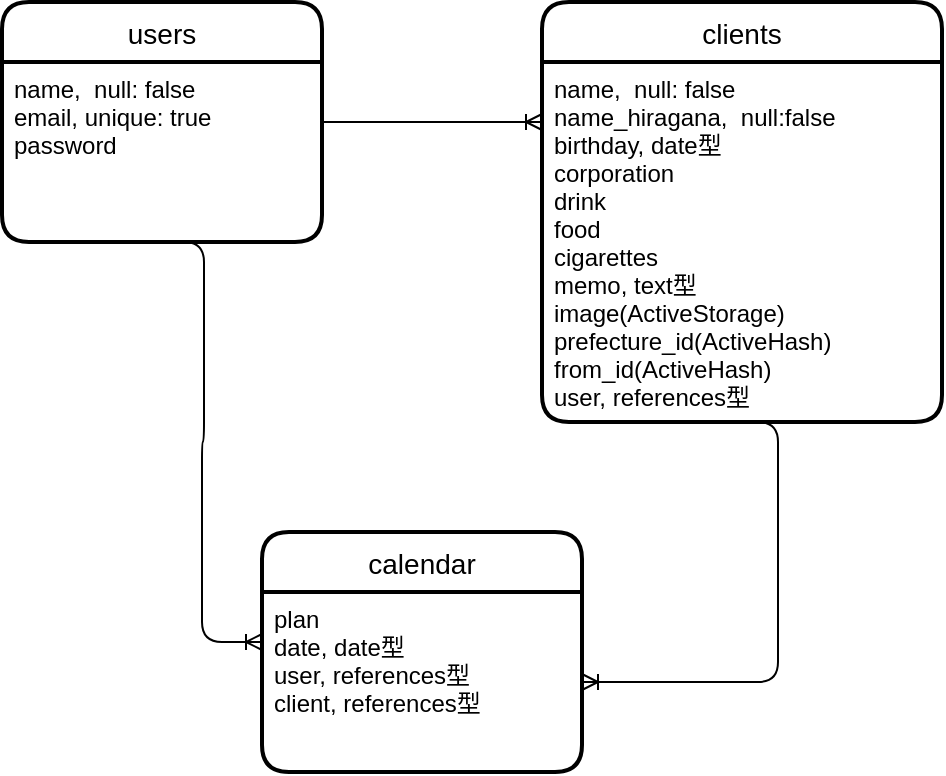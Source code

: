 <mxfile>
    <diagram id="J1IKQo-9nyGWrVdq3HvV" name="ページ1">
        <mxGraphModel dx="917" dy="680" grid="1" gridSize="10" guides="1" tooltips="1" connect="1" arrows="1" fold="1" page="1" pageScale="1" pageWidth="827" pageHeight="1169" math="0" shadow="0">
            <root>
                <mxCell id="0"/>
                <mxCell id="1" parent="0"/>
                <mxCell id="2" value="users" style="swimlane;childLayout=stackLayout;horizontal=1;startSize=30;horizontalStack=0;rounded=1;fontSize=14;fontStyle=0;strokeWidth=2;resizeParent=0;resizeLast=1;shadow=0;dashed=0;align=center;" parent="1" vertex="1">
                    <mxGeometry x="20" y="200" width="160" height="120" as="geometry"/>
                </mxCell>
                <mxCell id="3" value="name,  null: false&#10;email, unique: true&#10;password" style="align=left;strokeColor=none;fillColor=none;spacingLeft=4;fontSize=12;verticalAlign=top;resizable=0;rotatable=0;part=1;" parent="2" vertex="1">
                    <mxGeometry y="30" width="160" height="90" as="geometry"/>
                </mxCell>
                <mxCell id="4" value="clients" style="swimlane;childLayout=stackLayout;horizontal=1;startSize=30;horizontalStack=0;rounded=1;fontSize=14;fontStyle=0;strokeWidth=2;resizeParent=0;resizeLast=1;shadow=0;dashed=0;align=center;" parent="1" vertex="1">
                    <mxGeometry x="290" y="200" width="200" height="210" as="geometry"/>
                </mxCell>
                <mxCell id="5" value="name,  null: false&#10;name_hiragana,  null:false&#10;birthday, date型&#10;corporation&#10;drink&#10;food&#10;cigarettes&#10;memo, text型&#10;image(ActiveStorage)&#10;prefecture_id(ActiveHash)&#10;from_id(ActiveHash)&#10;user, references型" style="align=left;strokeColor=none;fillColor=none;spacingLeft=4;fontSize=12;verticalAlign=top;resizable=0;rotatable=0;part=1;" parent="4" vertex="1">
                    <mxGeometry y="30" width="200" height="180" as="geometry"/>
                </mxCell>
                <mxCell id="11" value="" style="edgeStyle=entityRelationEdgeStyle;fontSize=12;html=1;endArrow=ERoneToMany;" edge="1" parent="1">
                    <mxGeometry width="100" height="100" relative="1" as="geometry">
                        <mxPoint x="180" y="260" as="sourcePoint"/>
                        <mxPoint x="290" y="260" as="targetPoint"/>
                    </mxGeometry>
                </mxCell>
                <mxCell id="19" value="calendar" style="swimlane;childLayout=stackLayout;horizontal=1;startSize=30;horizontalStack=0;rounded=1;fontSize=14;fontStyle=0;strokeWidth=2;resizeParent=0;resizeLast=1;shadow=0;dashed=0;align=center;" vertex="1" parent="1">
                    <mxGeometry x="150" y="465" width="160" height="120" as="geometry"/>
                </mxCell>
                <mxCell id="20" value="plan&#10;date, date型&#10;user, references型&#10;client, references型" style="align=left;strokeColor=none;fillColor=none;spacingLeft=4;fontSize=12;verticalAlign=top;resizable=0;rotatable=0;part=1;" vertex="1" parent="19">
                    <mxGeometry y="30" width="160" height="90" as="geometry"/>
                </mxCell>
                <mxCell id="22" value="" style="edgeStyle=entityRelationEdgeStyle;fontSize=12;html=1;endArrow=ERoneToMany;" edge="1" parent="1">
                    <mxGeometry width="100" height="100" relative="1" as="geometry">
                        <mxPoint x="91" y="320" as="sourcePoint"/>
                        <mxPoint x="150" y="520" as="targetPoint"/>
                    </mxGeometry>
                </mxCell>
                <mxCell id="23" value="" style="edgeStyle=entityRelationEdgeStyle;fontSize=12;html=1;endArrow=ERoneToMany;" edge="1" parent="1" target="20">
                    <mxGeometry width="100" height="100" relative="1" as="geometry">
                        <mxPoint x="378" y="410" as="sourcePoint"/>
                        <mxPoint x="520" y="350" as="targetPoint"/>
                    </mxGeometry>
                </mxCell>
            </root>
        </mxGraphModel>
    </diagram>
</mxfile>